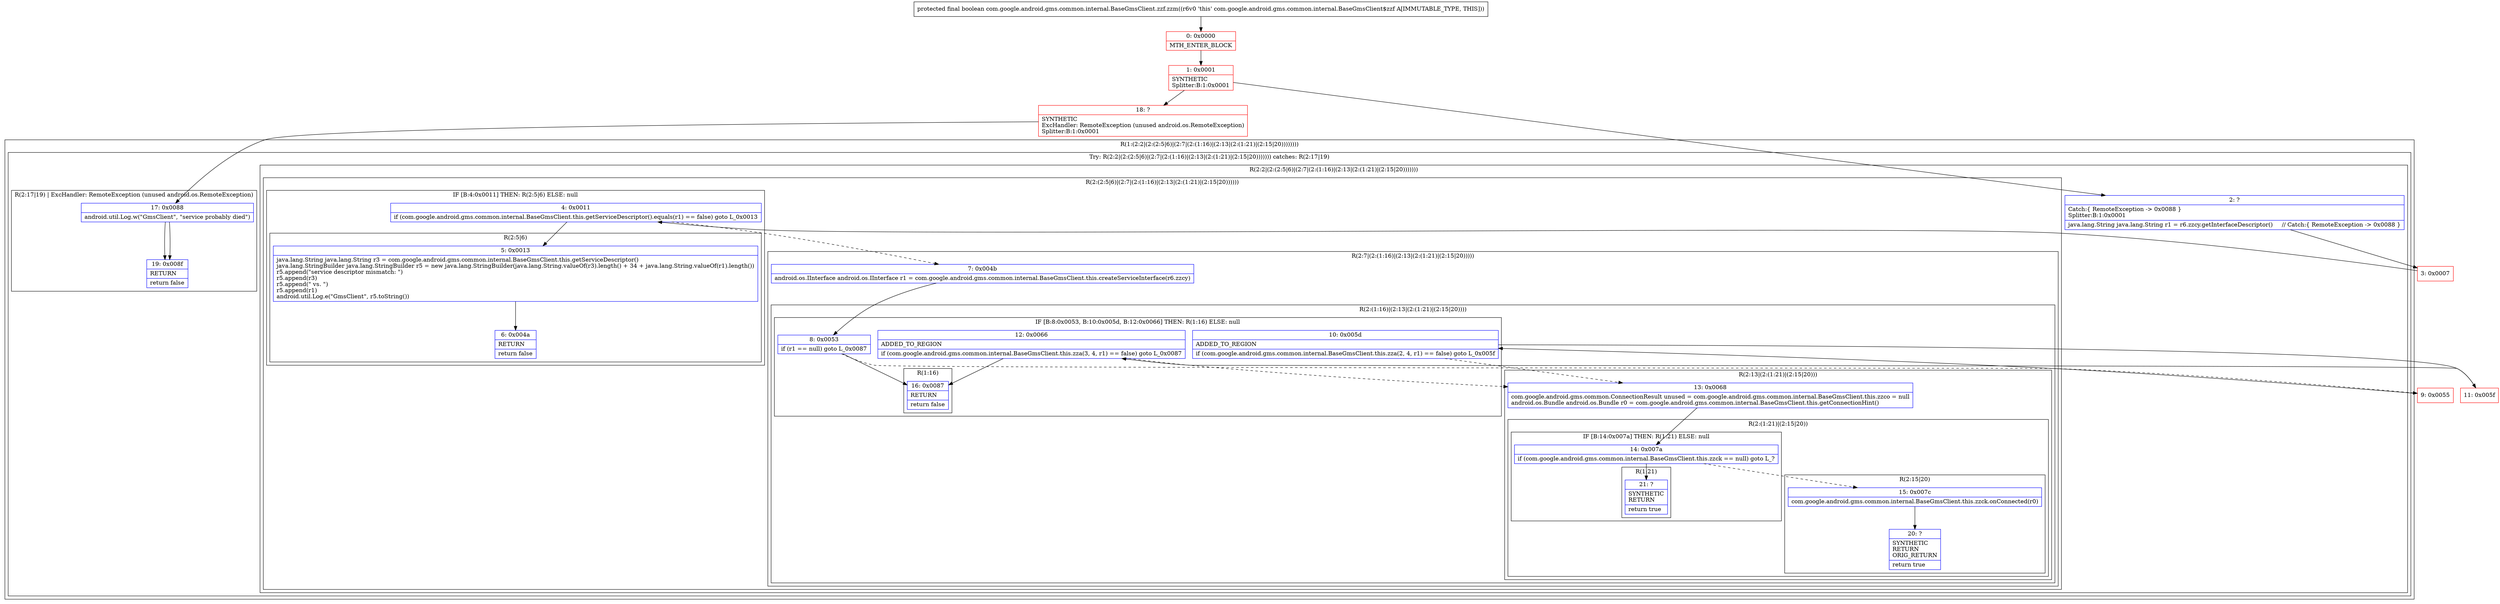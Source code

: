 digraph "CFG forcom.google.android.gms.common.internal.BaseGmsClient.zzf.zzm()Z" {
subgraph cluster_Region_837750308 {
label = "R(1:(2:2|(2:(2:5|6)|(2:7|(2:(1:16)|(2:13|(2:(1:21)|(2:15|20))))))))";
node [shape=record,color=blue];
subgraph cluster_TryCatchRegion_1467783124 {
label = "Try: R(2:2|(2:(2:5|6)|(2:7|(2:(1:16)|(2:13|(2:(1:21)|(2:15|20))))))) catches: R(2:17|19)";
node [shape=record,color=blue];
subgraph cluster_Region_2069516896 {
label = "R(2:2|(2:(2:5|6)|(2:7|(2:(1:16)|(2:13|(2:(1:21)|(2:15|20)))))))";
node [shape=record,color=blue];
Node_2 [shape=record,label="{2\:\ ?|Catch:\{ RemoteException \-\> 0x0088 \}\lSplitter:B:1:0x0001\l|java.lang.String java.lang.String r1 = r6.zzcy.getInterfaceDescriptor()     \/\/ Catch:\{ RemoteException \-\> 0x0088 \}\l}"];
subgraph cluster_Region_1516305310 {
label = "R(2:(2:5|6)|(2:7|(2:(1:16)|(2:13|(2:(1:21)|(2:15|20))))))";
node [shape=record,color=blue];
subgraph cluster_IfRegion_1701804925 {
label = "IF [B:4:0x0011] THEN: R(2:5|6) ELSE: null";
node [shape=record,color=blue];
Node_4 [shape=record,label="{4\:\ 0x0011|if (com.google.android.gms.common.internal.BaseGmsClient.this.getServiceDescriptor().equals(r1) == false) goto L_0x0013\l}"];
subgraph cluster_Region_2012311579 {
label = "R(2:5|6)";
node [shape=record,color=blue];
Node_5 [shape=record,label="{5\:\ 0x0013|java.lang.String java.lang.String r3 = com.google.android.gms.common.internal.BaseGmsClient.this.getServiceDescriptor()\ljava.lang.StringBuilder java.lang.StringBuilder r5 = new java.lang.StringBuilder(java.lang.String.valueOf(r3).length() + 34 + java.lang.String.valueOf(r1).length())\lr5.append(\"service descriptor mismatch: \")\lr5.append(r3)\lr5.append(\" vs. \")\lr5.append(r1)\landroid.util.Log.e(\"GmsClient\", r5.toString())\l}"];
Node_6 [shape=record,label="{6\:\ 0x004a|RETURN\l|return false\l}"];
}
}
subgraph cluster_Region_2145005016 {
label = "R(2:7|(2:(1:16)|(2:13|(2:(1:21)|(2:15|20)))))";
node [shape=record,color=blue];
Node_7 [shape=record,label="{7\:\ 0x004b|android.os.IInterface android.os.IInterface r1 = com.google.android.gms.common.internal.BaseGmsClient.this.createServiceInterface(r6.zzcy)\l}"];
subgraph cluster_Region_733631619 {
label = "R(2:(1:16)|(2:13|(2:(1:21)|(2:15|20))))";
node [shape=record,color=blue];
subgraph cluster_IfRegion_1446684945 {
label = "IF [B:8:0x0053, B:10:0x005d, B:12:0x0066] THEN: R(1:16) ELSE: null";
node [shape=record,color=blue];
Node_8 [shape=record,label="{8\:\ 0x0053|if (r1 == null) goto L_0x0087\l}"];
Node_10 [shape=record,label="{10\:\ 0x005d|ADDED_TO_REGION\l|if (com.google.android.gms.common.internal.BaseGmsClient.this.zza(2, 4, r1) == false) goto L_0x005f\l}"];
Node_12 [shape=record,label="{12\:\ 0x0066|ADDED_TO_REGION\l|if (com.google.android.gms.common.internal.BaseGmsClient.this.zza(3, 4, r1) == false) goto L_0x0087\l}"];
subgraph cluster_Region_1651372542 {
label = "R(1:16)";
node [shape=record,color=blue];
Node_16 [shape=record,label="{16\:\ 0x0087|RETURN\l|return false\l}"];
}
}
subgraph cluster_Region_1217434680 {
label = "R(2:13|(2:(1:21)|(2:15|20)))";
node [shape=record,color=blue];
Node_13 [shape=record,label="{13\:\ 0x0068|com.google.android.gms.common.ConnectionResult unused = com.google.android.gms.common.internal.BaseGmsClient.this.zzco = null\landroid.os.Bundle android.os.Bundle r0 = com.google.android.gms.common.internal.BaseGmsClient.this.getConnectionHint()\l}"];
subgraph cluster_Region_1369184336 {
label = "R(2:(1:21)|(2:15|20))";
node [shape=record,color=blue];
subgraph cluster_IfRegion_209565174 {
label = "IF [B:14:0x007a] THEN: R(1:21) ELSE: null";
node [shape=record,color=blue];
Node_14 [shape=record,label="{14\:\ 0x007a|if (com.google.android.gms.common.internal.BaseGmsClient.this.zzck == null) goto L_?\l}"];
subgraph cluster_Region_1964701366 {
label = "R(1:21)";
node [shape=record,color=blue];
Node_21 [shape=record,label="{21\:\ ?|SYNTHETIC\lRETURN\l|return true\l}"];
}
}
subgraph cluster_Region_874337433 {
label = "R(2:15|20)";
node [shape=record,color=blue];
Node_15 [shape=record,label="{15\:\ 0x007c|com.google.android.gms.common.internal.BaseGmsClient.this.zzck.onConnected(r0)\l}"];
Node_20 [shape=record,label="{20\:\ ?|SYNTHETIC\lRETURN\lORIG_RETURN\l|return true\l}"];
}
}
}
}
}
}
}
subgraph cluster_Region_2020936682 {
label = "R(2:17|19) | ExcHandler: RemoteException (unused android.os.RemoteException)\l";
node [shape=record,color=blue];
Node_17 [shape=record,label="{17\:\ 0x0088|android.util.Log.w(\"GmsClient\", \"service probably died\")\l}"];
Node_19 [shape=record,label="{19\:\ 0x008f|RETURN\l|return false\l}"];
}
}
}
subgraph cluster_Region_2020936682 {
label = "R(2:17|19) | ExcHandler: RemoteException (unused android.os.RemoteException)\l";
node [shape=record,color=blue];
Node_17 [shape=record,label="{17\:\ 0x0088|android.util.Log.w(\"GmsClient\", \"service probably died\")\l}"];
Node_19 [shape=record,label="{19\:\ 0x008f|RETURN\l|return false\l}"];
}
Node_0 [shape=record,color=red,label="{0\:\ 0x0000|MTH_ENTER_BLOCK\l}"];
Node_1 [shape=record,color=red,label="{1\:\ 0x0001|SYNTHETIC\lSplitter:B:1:0x0001\l}"];
Node_3 [shape=record,color=red,label="{3\:\ 0x0007}"];
Node_9 [shape=record,color=red,label="{9\:\ 0x0055}"];
Node_11 [shape=record,color=red,label="{11\:\ 0x005f}"];
Node_18 [shape=record,color=red,label="{18\:\ ?|SYNTHETIC\lExcHandler: RemoteException (unused android.os.RemoteException)\lSplitter:B:1:0x0001\l}"];
MethodNode[shape=record,label="{protected final boolean com.google.android.gms.common.internal.BaseGmsClient.zzf.zzm((r6v0 'this' com.google.android.gms.common.internal.BaseGmsClient$zzf A[IMMUTABLE_TYPE, THIS])) }"];
MethodNode -> Node_0;
Node_2 -> Node_3;
Node_4 -> Node_5;
Node_4 -> Node_7[style=dashed];
Node_5 -> Node_6;
Node_7 -> Node_8;
Node_8 -> Node_9[style=dashed];
Node_8 -> Node_16;
Node_10 -> Node_11;
Node_10 -> Node_13[style=dashed];
Node_12 -> Node_13[style=dashed];
Node_12 -> Node_16;
Node_13 -> Node_14;
Node_14 -> Node_15[style=dashed];
Node_14 -> Node_21;
Node_15 -> Node_20;
Node_17 -> Node_19;
Node_17 -> Node_19;
Node_0 -> Node_1;
Node_1 -> Node_2;
Node_1 -> Node_18;
Node_3 -> Node_4;
Node_9 -> Node_10;
Node_11 -> Node_12;
Node_18 -> Node_17;
}

